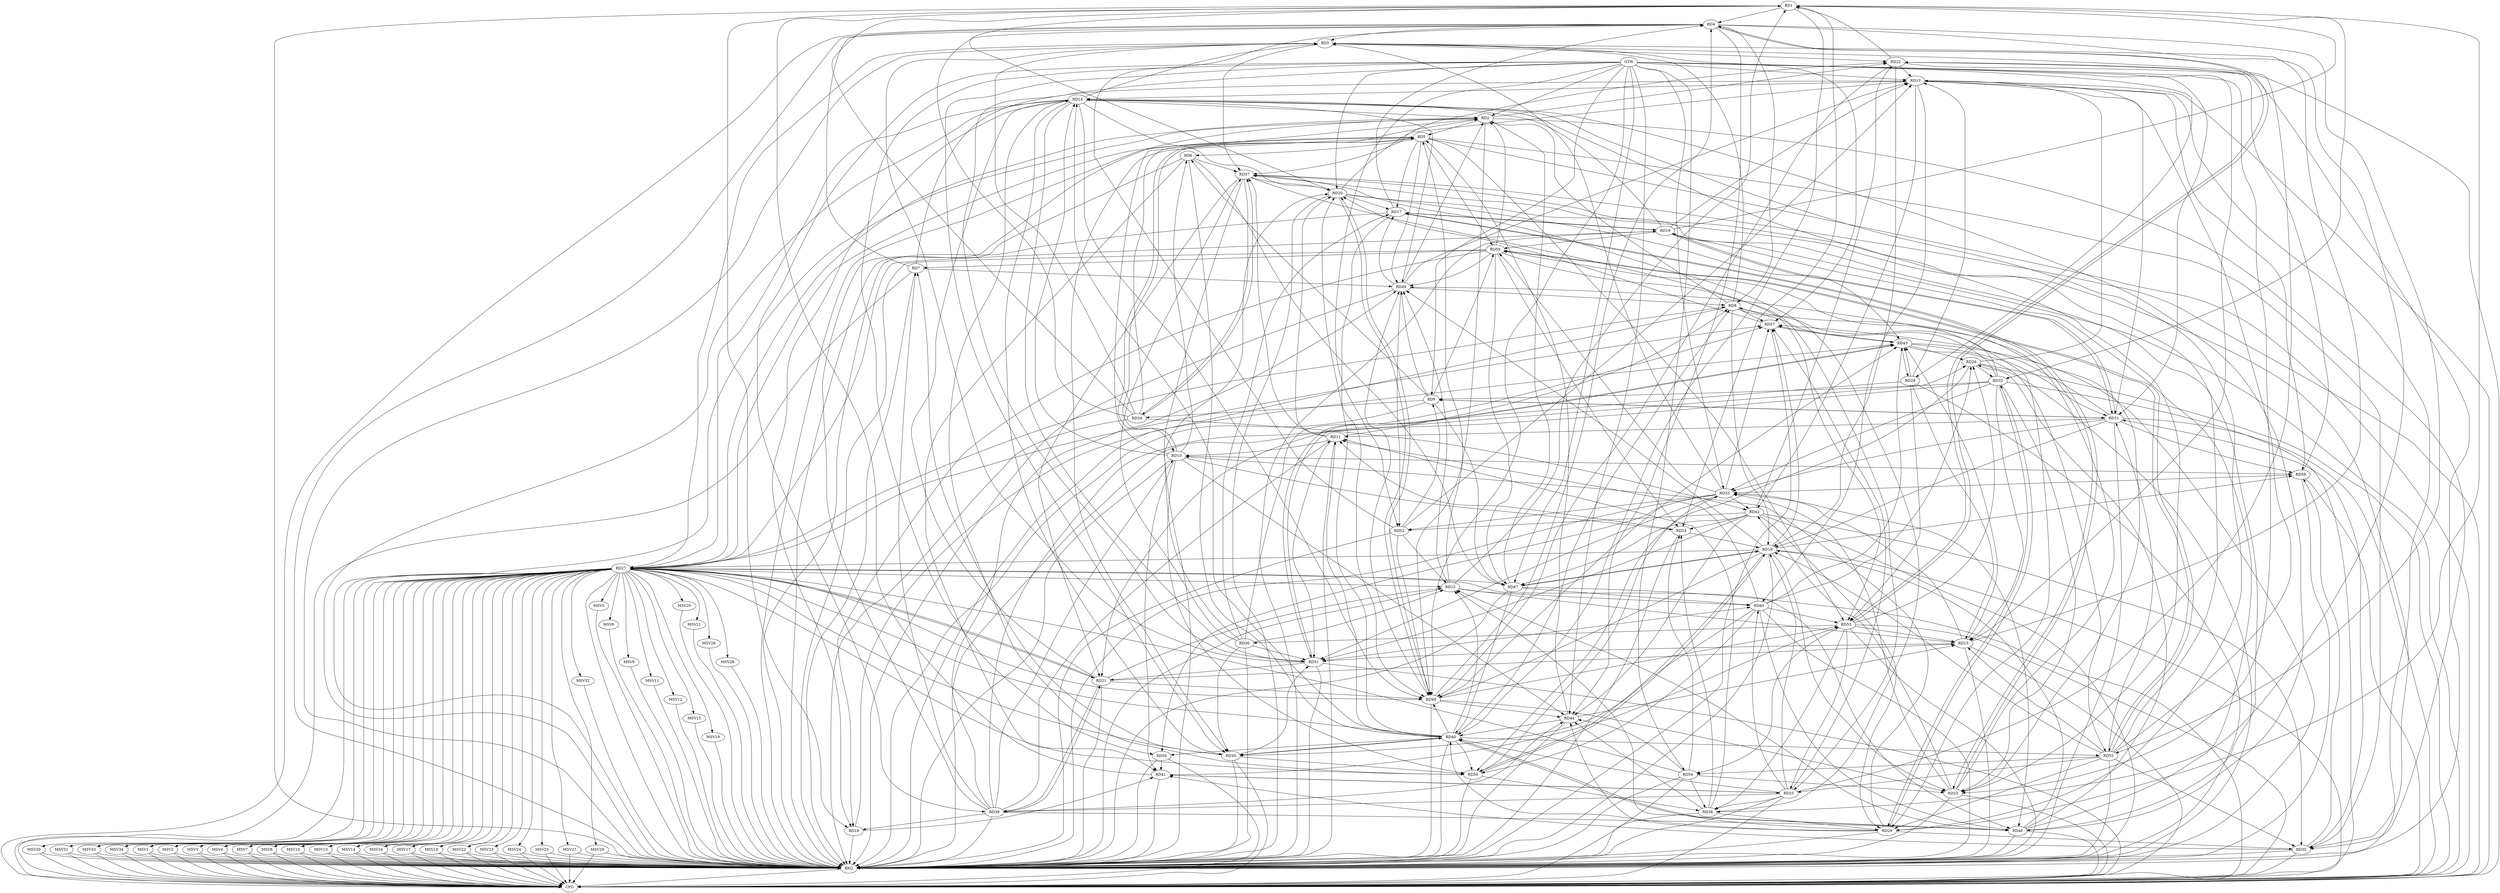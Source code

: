 strict digraph G {
  RD1 [ label="RD1" ];
  RD2 [ label="RD2" ];
  RD3 [ label="RD3" ];
  RD4 [ label="RD4" ];
  RD5 [ label="RD5" ];
  RD6 [ label="RD6" ];
  RD7 [ label="RD7" ];
  RD8 [ label="RD8" ];
  RD9 [ label="RD9" ];
  RD10 [ label="RD10" ];
  RD11 [ label="RD11" ];
  RD12 [ label="RD12" ];
  RD13 [ label="RD13" ];
  RD14 [ label="RD14" ];
  RD15 [ label="RD15" ];
  RD16 [ label="RD16" ];
  RD17 [ label="RD17" ];
  RD18 [ label="RD18" ];
  RD19 [ label="RD19" ];
  RD20 [ label="RD20" ];
  RD21 [ label="RD21" ];
  RD22 [ label="RD22" ];
  RD23 [ label="RD23" ];
  RD24 [ label="RD24" ];
  RD25 [ label="RD25" ];
  RD26 [ label="RD26" ];
  RD27 [ label="RD27" ];
  RD28 [ label="RD28" ];
  RD29 [ label="RD29" ];
  RD30 [ label="RD30" ];
  RD31 [ label="RD31" ];
  RD32 [ label="RD32" ];
  RD33 [ label="RD33" ];
  RD34 [ label="RD34" ];
  RD35 [ label="RD35" ];
  RD36 [ label="RD36" ];
  RD37 [ label="RD37" ];
  RD38 [ label="RD38" ];
  RD39 [ label="RD39" ];
  RD40 [ label="RD40" ];
  RD41 [ label="RD41" ];
  RD42 [ label="RD42" ];
  RD43 [ label="RD43" ];
  RD44 [ label="RD44" ];
  RD45 [ label="RD45" ];
  RD46 [ label="RD46" ];
  RD47 [ label="RD47" ];
  RD48 [ label="RD48" ];
  RD49 [ label="RD49" ];
  RD50 [ label="RD50" ];
  RD51 [ label="RD51" ];
  RD52 [ label="RD52" ];
  RD53 [ label="RD53" ];
  RD54 [ label="RD54" ];
  RD55 [ label="RD55" ];
  RD56 [ label="RD56" ];
  RD57 [ label="RD57" ];
  RD58 [ label="RD58" ];
  RD59 [ label="RD59" ];
  GTW [ label="GTW" ];
  REG [ label="REG" ];
  CFG [ label="CFG" ];
  MSV1 [ label="MSV1" ];
  MSV2 [ label="MSV2" ];
  MSV3 [ label="MSV3" ];
  MSV4 [ label="MSV4" ];
  MSV5 [ label="MSV5" ];
  MSV6 [ label="MSV6" ];
  MSV7 [ label="MSV7" ];
  MSV8 [ label="MSV8" ];
  MSV9 [ label="MSV9" ];
  MSV10 [ label="MSV10" ];
  MSV11 [ label="MSV11" ];
  MSV12 [ label="MSV12" ];
  MSV13 [ label="MSV13" ];
  MSV14 [ label="MSV14" ];
  MSV15 [ label="MSV15" ];
  MSV16 [ label="MSV16" ];
  MSV17 [ label="MSV17" ];
  MSV18 [ label="MSV18" ];
  MSV19 [ label="MSV19" ];
  MSV20 [ label="MSV20" ];
  MSV21 [ label="MSV21" ];
  MSV22 [ label="MSV22" ];
  MSV23 [ label="MSV23" ];
  MSV24 [ label="MSV24" ];
  MSV25 [ label="MSV25" ];
  MSV26 [ label="MSV26" ];
  MSV27 [ label="MSV27" ];
  MSV28 [ label="MSV28" ];
  MSV29 [ label="MSV29" ];
  MSV30 [ label="MSV30" ];
  MSV31 [ label="MSV31" ];
  MSV32 [ label="MSV32" ];
  MSV33 [ label="MSV33" ];
  MSV34 [ label="MSV34" ];
  RD1 -> RD4;
  RD12 -> RD1;
  RD1 -> RD18;
  RD19 -> RD1;
  RD1 -> RD20;
  RD22 -> RD1;
  RD1 -> RD24;
  RD29 -> RD1;
  RD1 -> RD32;
  RD34 -> RD1;
  RD1 -> RD40;
  RD41 -> RD1;
  RD2 -> RD5;
  RD8 -> RD2;
  RD10 -> RD2;
  RD14 -> RD2;
  RD2 -> RD22;
  RD27 -> RD2;
  RD34 -> RD2;
  RD2 -> RD35;
  RD39 -> RD2;
  RD47 -> RD2;
  RD2 -> RD48;
  RD49 -> RD2;
  RD59 -> RD2;
  RD4 -> RD3;
  RD8 -> RD3;
  RD14 -> RD3;
  RD15 -> RD3;
  RD3 -> RD22;
  RD25 -> RD3;
  RD3 -> RD27;
  RD33 -> RD3;
  RD34 -> RD3;
  RD3 -> RD37;
  RD51 -> RD3;
  RD3 -> RD57;
  RD7 -> RD4;
  RD4 -> RD8;
  RD17 -> RD4;
  RD34 -> RD4;
  RD4 -> RD38;
  RD4 -> RD44;
  RD48 -> RD4;
  RD52 -> RD4;
  RD4 -> RD53;
  RD53 -> RD4;
  RD4 -> RD55;
  RD5 -> RD6;
  RD5 -> RD10;
  RD10 -> RD5;
  RD12 -> RD5;
  RD5 -> RD17;
  RD27 -> RD5;
  RD5 -> RD30;
  RD5 -> RD35;
  RD44 -> RD5;
  RD5 -> RD49;
  RD5 -> RD53;
  RD5 -> RD59;
  RD9 -> RD6;
  RD10 -> RD6;
  RD6 -> RD37;
  RD6 -> RD40;
  RD6 -> RD41;
  RD6 -> RD47;
  RD7 -> RD13;
  RD30 -> RD7;
  RD39 -> RD7;
  RD7 -> RD49;
  RD59 -> RD7;
  RD11 -> RD8;
  RD8 -> RD16;
  RD8 -> RD23;
  RD27 -> RD8;
  RD8 -> RD29;
  RD32 -> RD8;
  RD40 -> RD8;
  RD49 -> RD8;
  RD8 -> RD57;
  RD9 -> RD31;
  RD31 -> RD9;
  RD32 -> RD9;
  RD9 -> RD34;
  RD9 -> RD47;
  RD9 -> RD49;
  RD52 -> RD9;
  RD9 -> RD59;
  RD11 -> RD10;
  RD10 -> RD14;
  RD10 -> RD24;
  RD29 -> RD10;
  RD39 -> RD10;
  RD10 -> RD41;
  RD10 -> RD44;
  RD10 -> RD50;
  RD10 -> RD58;
  RD11 -> RD20;
  RD24 -> RD11;
  RD31 -> RD11;
  RD11 -> RD37;
  RD38 -> RD11;
  RD39 -> RD11;
  RD40 -> RD11;
  RD45 -> RD11;
  RD11 -> RD51;
  RD12 -> RD15;
  RD21 -> RD12;
  RD27 -> RD12;
  RD29 -> RD12;
  RD36 -> RD12;
  RD40 -> RD12;
  RD12 -> RD45;
  RD46 -> RD12;
  RD12 -> RD49;
  RD52 -> RD12;
  RD13 -> RD14;
  RD19 -> RD13;
  RD22 -> RD13;
  RD26 -> RD13;
  RD28 -> RD13;
  RD13 -> RD31;
  RD13 -> RD37;
  RD13 -> RD42;
  RD13 -> RD45;
  RD49 -> RD13;
  RD52 -> RD13;
  RD55 -> RD13;
  RD13 -> RD58;
  RD14 -> RD18;
  RD19 -> RD14;
  RD14 -> RD20;
  RD21 -> RD14;
  RD14 -> RD23;
  RD14 -> RD27;
  RD14 -> RD29;
  RD14 -> RD30;
  RD40 -> RD14;
  RD46 -> RD14;
  RD14 -> RD48;
  RD14 -> RD49;
  RD50 -> RD14;
  RD14 -> RD51;
  RD21 -> RD15;
  RD28 -> RD15;
  RD32 -> RD15;
  RD15 -> RD33;
  RD15 -> RD43;
  RD44 -> RD15;
  RD15 -> RD51;
  RD53 -> RD15;
  RD55 -> RD15;
  RD22 -> RD16;
  RD16 -> RD23;
  RD24 -> RD16;
  RD25 -> RD16;
  RD16 -> RD27;
  RD31 -> RD16;
  RD46 -> RD16;
  RD16 -> RD47;
  RD47 -> RD16;
  RD16 -> RD48;
  RD16 -> RD49;
  RD16 -> RD50;
  RD50 -> RD16;
  RD55 -> RD16;
  RD16 -> RD57;
  RD16 -> RD58;
  RD17 -> RD19;
  RD19 -> RD17;
  RD20 -> RD17;
  RD17 -> RD23;
  RD23 -> RD17;
  RD36 -> RD17;
  RD17 -> RD48;
  RD49 -> RD17;
  RD39 -> RD18;
  RD18 -> RD41;
  RD18 -> RD43;
  RD59 -> RD18;
  RD27 -> RD19;
  RD19 -> RD31;
  RD31 -> RD19;
  RD46 -> RD19;
  RD19 -> RD59;
  RD20 -> RD22;
  RD36 -> RD20;
  RD37 -> RD20;
  RD40 -> RD20;
  RD20 -> RD43;
  RD20 -> RD46;
  RD20 -> RD48;
  RD48 -> RD20;
  RD57 -> RD20;
  RD21 -> RD27;
  RD27 -> RD21;
  RD28 -> RD21;
  RD37 -> RD21;
  RD21 -> RD39;
  RD39 -> RD21;
  RD21 -> RD48;
  RD51 -> RD21;
  RD42 -> RD22;
  RD22 -> RD48;
  RD58 -> RD22;
  RD32 -> RD23;
  RD23 -> RD33;
  RD23 -> RD42;
  RD48 -> RD23;
  RD23 -> RD49;
  RD54 -> RD23;
  RD38 -> RD24;
  RD42 -> RD24;
  RD54 -> RD24;
  RD59 -> RD24;
  RD25 -> RD38;
  RD25 -> RD39;
  RD25 -> RD40;
  RD25 -> RD41;
  RD41 -> RD25;
  RD25 -> RD45;
  RD53 -> RD25;
  RD55 -> RD25;
  RD25 -> RD57;
  RD59 -> RD25;
  RD26 -> RD32;
  RD39 -> RD26;
  RD43 -> RD26;
  RD45 -> RD26;
  RD46 -> RD26;
  RD26 -> RD50;
  RD53 -> RD26;
  RD30 -> RD27;
  RD40 -> RD27;
  RD27 -> RD46;
  RD27 -> RD47;
  RD27 -> RD48;
  RD27 -> RD50;
  RD54 -> RD27;
  RD27 -> RD57;
  RD28 -> RD43;
  RD43 -> RD28;
  RD28 -> RD53;
  RD29 -> RD32;
  RD32 -> RD29;
  RD29 -> RD35;
  RD38 -> RD29;
  RD29 -> RD40;
  RD42 -> RD29;
  RD29 -> RD44;
  RD55 -> RD29;
  RD36 -> RD30;
  RD30 -> RD40;
  RD40 -> RD30;
  RD45 -> RD30;
  RD30 -> RD50;
  RD30 -> RD51;
  RD31 -> RD33;
  RD35 -> RD31;
  RD43 -> RD31;
  RD55 -> RD31;
  RD31 -> RD57;
  RD31 -> RD58;
  RD32 -> RD33;
  RD32 -> RD59;
  RD33 -> RD42;
  RD33 -> RD46;
  RD50 -> RD33;
  RD33 -> RD51;
  RD33 -> RD52;
  RD33 -> RD56;
  RD33 -> RD57;
  RD58 -> RD33;
  RD33 -> RD59;
  RD34 -> RD37;
  RD37 -> RD34;
  RD34 -> RD42;
  RD37 -> RD35;
  RD35 -> RD41;
  RD42 -> RD35;
  RD55 -> RD35;
  RD35 -> RD58;
  RD36 -> RD37;
  RD36 -> RD51;
  RD53 -> RD36;
  RD36 -> RD57;
  RD38 -> RD37;
  RD37 -> RD53;
  RD55 -> RD37;
  RD38 -> RD44;
  RD50 -> RD38;
  RD53 -> RD38;
  RD54 -> RD38;
  RD39 -> RD44;
  RD39 -> RD46;
  RD39 -> RD49;
  RD44 -> RD40;
  RD40 -> RD46;
  RD46 -> RD40;
  RD47 -> RD40;
  RD40 -> RD48;
  RD40 -> RD50;
  RD40 -> RD55;
  RD40 -> RD56;
  RD41 -> RD53;
  RD56 -> RD41;
  RD42 -> RD44;
  RD42 -> RD47;
  RD42 -> RD51;
  RD42 -> RD52;
  RD45 -> RD43;
  RD48 -> RD43;
  RD43 -> RD51;
  RD51 -> RD43;
  RD43 -> RD55;
  RD43 -> RD57;
  RD57 -> RD43;
  RD48 -> RD44;
  RD54 -> RD44;
  RD45 -> RD46;
  RD47 -> RD45;
  RD45 -> RD50;
  RD51 -> RD45;
  RD45 -> RD53;
  RD59 -> RD47;
  RD48 -> RD49;
  RD52 -> RD48;
  RD48 -> RD53;
  RD49 -> RD52;
  RD59 -> RD49;
  RD53 -> RD54;
  RD55 -> RD54;
  RD55 -> RD59;
  RD59 -> RD55;
  GTW -> RD15;
  GTW -> RD39;
  GTW -> RD31;
  GTW -> RD20;
  GTW -> RD47;
  GTW -> RD56;
  GTW -> RD30;
  GTW -> RD51;
  GTW -> RD44;
  GTW -> RD54;
  GTW -> RD23;
  GTW -> RD48;
  GTW -> RD2;
  GTW -> RD33;
  GTW -> RD9;
  GTW -> RD52;
  GTW -> RD13;
  GTW -> RD28;
  RD1 -> REG;
  RD2 -> REG;
  RD3 -> REG;
  RD4 -> REG;
  RD5 -> REG;
  RD6 -> REG;
  RD7 -> REG;
  RD8 -> REG;
  RD9 -> REG;
  RD10 -> REG;
  RD11 -> REG;
  RD12 -> REG;
  RD13 -> REG;
  RD14 -> REG;
  RD15 -> REG;
  RD16 -> REG;
  RD17 -> REG;
  RD18 -> REG;
  RD19 -> REG;
  RD20 -> REG;
  RD21 -> REG;
  RD22 -> REG;
  RD23 -> REG;
  RD24 -> REG;
  RD25 -> REG;
  RD26 -> REG;
  RD27 -> REG;
  RD28 -> REG;
  RD29 -> REG;
  RD30 -> REG;
  RD31 -> REG;
  RD32 -> REG;
  RD33 -> REG;
  RD34 -> REG;
  RD35 -> REG;
  RD36 -> REG;
  RD37 -> REG;
  RD38 -> REG;
  RD39 -> REG;
  RD40 -> REG;
  RD41 -> REG;
  RD42 -> REG;
  RD43 -> REG;
  RD44 -> REG;
  RD45 -> REG;
  RD46 -> REG;
  RD47 -> REG;
  RD48 -> REG;
  RD49 -> REG;
  RD50 -> REG;
  RD51 -> REG;
  RD52 -> REG;
  RD53 -> REG;
  RD54 -> REG;
  RD55 -> REG;
  RD56 -> REG;
  RD57 -> REG;
  RD58 -> REG;
  RD59 -> REG;
  RD51 -> CFG;
  RD5 -> CFG;
  RD26 -> CFG;
  RD30 -> CFG;
  RD4 -> CFG;
  RD16 -> CFG;
  RD19 -> CFG;
  RD47 -> CFG;
  RD22 -> CFG;
  RD32 -> CFG;
  RD31 -> CFG;
  RD35 -> CFG;
  RD23 -> CFG;
  RD54 -> CFG;
  RD25 -> CFG;
  RD53 -> CFG;
  RD46 -> CFG;
  RD27 -> CFG;
  RD13 -> CFG;
  RD58 -> CFG;
  RD15 -> CFG;
  RD37 -> CFG;
  RD56 -> CFG;
  RD7 -> CFG;
  REG -> CFG;
  RD27 -> MSV1;
  RD27 -> MSV2;
  RD27 -> MSV3;
  RD27 -> MSV4;
  MSV1 -> REG;
  MSV1 -> CFG;
  MSV2 -> REG;
  MSV2 -> CFG;
  MSV3 -> REG;
  MSV3 -> CFG;
  MSV4 -> REG;
  MSV4 -> CFG;
  RD27 -> MSV5;
  RD27 -> MSV6;
  RD27 -> MSV7;
  MSV5 -> REG;
  MSV6 -> REG;
  MSV7 -> REG;
  MSV7 -> CFG;
  RD27 -> MSV8;
  RD27 -> MSV9;
  RD27 -> MSV10;
  RD27 -> MSV11;
  RD27 -> MSV12;
  RD27 -> MSV13;
  MSV8 -> REG;
  MSV8 -> CFG;
  MSV9 -> REG;
  MSV10 -> REG;
  MSV10 -> CFG;
  MSV11 -> REG;
  MSV12 -> REG;
  MSV13 -> REG;
  MSV13 -> CFG;
  RD27 -> MSV14;
  RD27 -> MSV15;
  RD27 -> MSV16;
  RD27 -> MSV17;
  MSV14 -> REG;
  MSV14 -> CFG;
  MSV15 -> REG;
  MSV16 -> REG;
  MSV16 -> CFG;
  MSV17 -> REG;
  MSV17 -> CFG;
  RD27 -> MSV18;
  RD27 -> MSV19;
  MSV18 -> REG;
  MSV18 -> CFG;
  MSV19 -> REG;
  RD27 -> MSV20;
  MSV20 -> REG;
  RD27 -> MSV21;
  RD27 -> MSV22;
  MSV21 -> REG;
  MSV22 -> REG;
  MSV22 -> CFG;
  RD27 -> MSV23;
  MSV23 -> REG;
  MSV23 -> CFG;
  RD27 -> MSV24;
  RD27 -> MSV25;
  MSV24 -> REG;
  MSV24 -> CFG;
  MSV25 -> REG;
  MSV25 -> CFG;
  RD27 -> MSV26;
  RD27 -> MSV27;
  RD27 -> MSV28;
  MSV26 -> REG;
  MSV27 -> REG;
  MSV27 -> CFG;
  MSV28 -> REG;
  RD27 -> MSV29;
  MSV29 -> REG;
  MSV29 -> CFG;
  RD27 -> MSV30;
  RD27 -> MSV31;
  MSV30 -> REG;
  MSV30 -> CFG;
  MSV31 -> REG;
  MSV31 -> CFG;
  RD27 -> MSV32;
  RD27 -> MSV33;
  MSV32 -> REG;
  MSV33 -> REG;
  MSV33 -> CFG;
  RD27 -> MSV34;
  MSV34 -> REG;
  MSV34 -> CFG;
}

